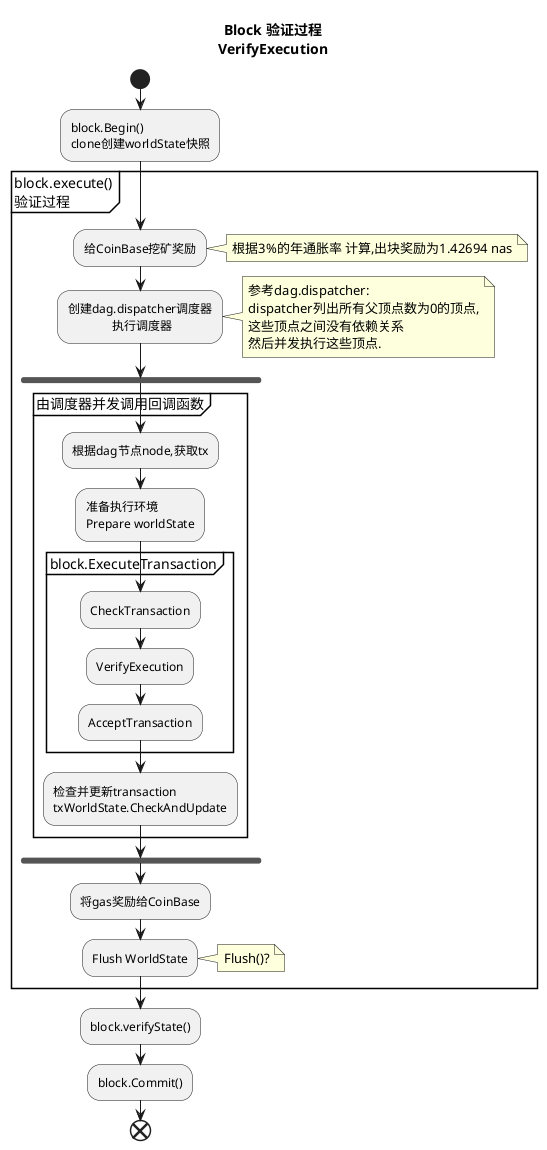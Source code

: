 @startuml
title: Block 验证过程\nVerifyExecution

start;

:block.Begin()
clone创建worldState快照;


partition block.execute()\n验证过程 {
:给CoinBase挖矿奖励;
    note right
    根据3%的年通胀率 计算,出块奖励为1.42694 nas
    end note

:创建dag.dispatcher调度器
              执行调度器;
    note right
    参考dag.dispatcher:
    dispatcher列出所有父顶点数为0的顶点,
    这些顶点之间没有依赖关系
    然后并发执行这些顶点.
    endnote

fork
partition 由调度器并发调用回调函数{
    :根据dag节点node,获取tx;

    :准备执行环境
    Prepare worldState;

    partition block.ExecuteTransaction {
    :CheckTransaction;
    :VerifyExecution;
    :AcceptTransaction;
    }

    :检查并更新transaction
    txWorldState.CheckAndUpdate;
}
end fork

:将gas奖励给CoinBase;
:Flush WorldState;
    note right
    Flush()?
    end note

}

:block.verifyState();
:block.Commit();

end
@enduml